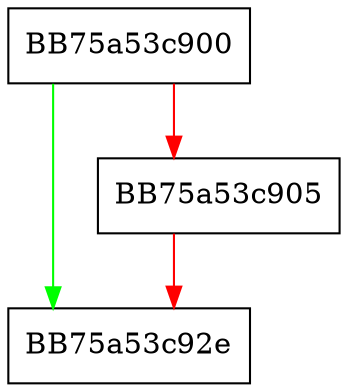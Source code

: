 digraph _Assign_rv {
  node [shape="box"];
  graph [splines=ortho];
  BB75a53c900 -> BB75a53c92e [color="green"];
  BB75a53c900 -> BB75a53c905 [color="red"];
  BB75a53c905 -> BB75a53c92e [color="red"];
}